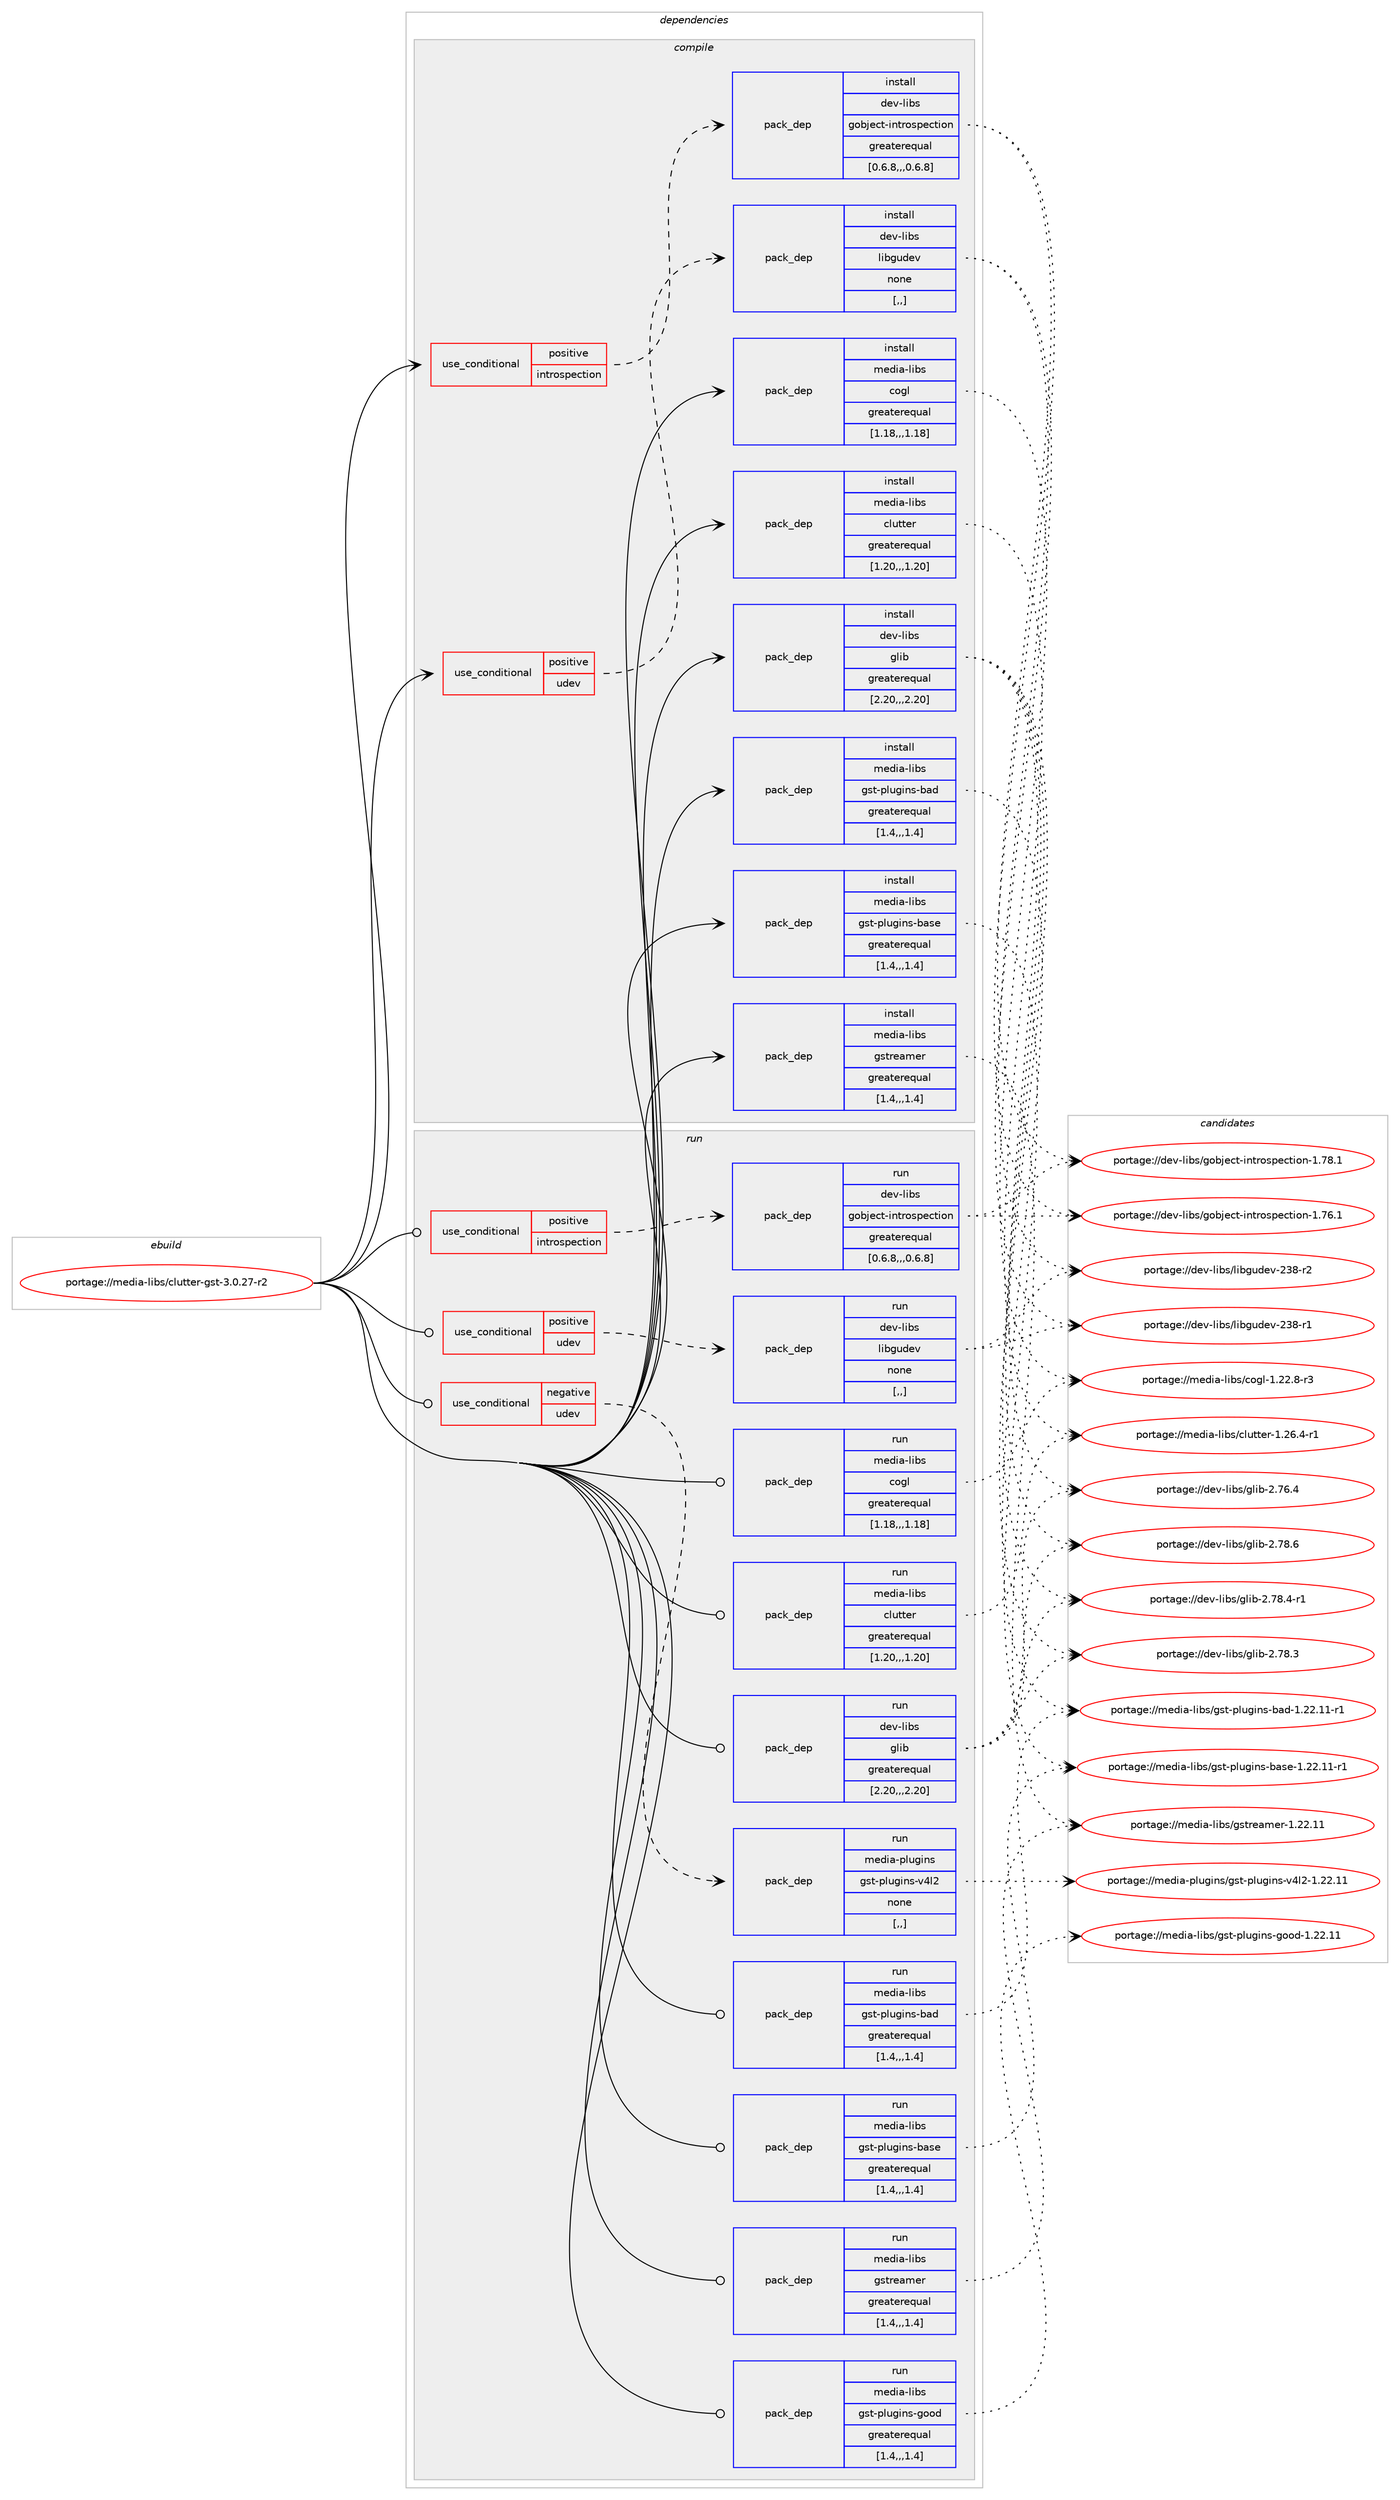 digraph prolog {

# *************
# Graph options
# *************

newrank=true;
concentrate=true;
compound=true;
graph [rankdir=LR,fontname=Helvetica,fontsize=10,ranksep=1.5];#, ranksep=2.5, nodesep=0.2];
edge  [arrowhead=vee];
node  [fontname=Helvetica,fontsize=10];

# **********
# The ebuild
# **********

subgraph cluster_leftcol {
color=gray;
rank=same;
label=<<i>ebuild</i>>;
id [label="portage://media-libs/clutter-gst-3.0.27-r2", color=red, width=4, href="../media-libs/clutter-gst-3.0.27-r2.svg"];
}

# ****************
# The dependencies
# ****************

subgraph cluster_midcol {
color=gray;
label=<<i>dependencies</i>>;
subgraph cluster_compile {
fillcolor="#eeeeee";
style=filled;
label=<<i>compile</i>>;
subgraph cond74140 {
dependency294513 [label=<<TABLE BORDER="0" CELLBORDER="1" CELLSPACING="0" CELLPADDING="4"><TR><TD ROWSPAN="3" CELLPADDING="10">use_conditional</TD></TR><TR><TD>positive</TD></TR><TR><TD>introspection</TD></TR></TABLE>>, shape=none, color=red];
subgraph pack218010 {
dependency294514 [label=<<TABLE BORDER="0" CELLBORDER="1" CELLSPACING="0" CELLPADDING="4" WIDTH="220"><TR><TD ROWSPAN="6" CELLPADDING="30">pack_dep</TD></TR><TR><TD WIDTH="110">install</TD></TR><TR><TD>dev-libs</TD></TR><TR><TD>gobject-introspection</TD></TR><TR><TD>greaterequal</TD></TR><TR><TD>[0.6.8,,,0.6.8]</TD></TR></TABLE>>, shape=none, color=blue];
}
dependency294513:e -> dependency294514:w [weight=20,style="dashed",arrowhead="vee"];
}
id:e -> dependency294513:w [weight=20,style="solid",arrowhead="vee"];
subgraph cond74141 {
dependency294515 [label=<<TABLE BORDER="0" CELLBORDER="1" CELLSPACING="0" CELLPADDING="4"><TR><TD ROWSPAN="3" CELLPADDING="10">use_conditional</TD></TR><TR><TD>positive</TD></TR><TR><TD>udev</TD></TR></TABLE>>, shape=none, color=red];
subgraph pack218011 {
dependency294516 [label=<<TABLE BORDER="0" CELLBORDER="1" CELLSPACING="0" CELLPADDING="4" WIDTH="220"><TR><TD ROWSPAN="6" CELLPADDING="30">pack_dep</TD></TR><TR><TD WIDTH="110">install</TD></TR><TR><TD>dev-libs</TD></TR><TR><TD>libgudev</TD></TR><TR><TD>none</TD></TR><TR><TD>[,,]</TD></TR></TABLE>>, shape=none, color=blue];
}
dependency294515:e -> dependency294516:w [weight=20,style="dashed",arrowhead="vee"];
}
id:e -> dependency294515:w [weight=20,style="solid",arrowhead="vee"];
subgraph pack218012 {
dependency294517 [label=<<TABLE BORDER="0" CELLBORDER="1" CELLSPACING="0" CELLPADDING="4" WIDTH="220"><TR><TD ROWSPAN="6" CELLPADDING="30">pack_dep</TD></TR><TR><TD WIDTH="110">install</TD></TR><TR><TD>dev-libs</TD></TR><TR><TD>glib</TD></TR><TR><TD>greaterequal</TD></TR><TR><TD>[2.20,,,2.20]</TD></TR></TABLE>>, shape=none, color=blue];
}
id:e -> dependency294517:w [weight=20,style="solid",arrowhead="vee"];
subgraph pack218013 {
dependency294518 [label=<<TABLE BORDER="0" CELLBORDER="1" CELLSPACING="0" CELLPADDING="4" WIDTH="220"><TR><TD ROWSPAN="6" CELLPADDING="30">pack_dep</TD></TR><TR><TD WIDTH="110">install</TD></TR><TR><TD>media-libs</TD></TR><TR><TD>clutter</TD></TR><TR><TD>greaterequal</TD></TR><TR><TD>[1.20,,,1.20]</TD></TR></TABLE>>, shape=none, color=blue];
}
id:e -> dependency294518:w [weight=20,style="solid",arrowhead="vee"];
subgraph pack218014 {
dependency294519 [label=<<TABLE BORDER="0" CELLBORDER="1" CELLSPACING="0" CELLPADDING="4" WIDTH="220"><TR><TD ROWSPAN="6" CELLPADDING="30">pack_dep</TD></TR><TR><TD WIDTH="110">install</TD></TR><TR><TD>media-libs</TD></TR><TR><TD>cogl</TD></TR><TR><TD>greaterequal</TD></TR><TR><TD>[1.18,,,1.18]</TD></TR></TABLE>>, shape=none, color=blue];
}
id:e -> dependency294519:w [weight=20,style="solid",arrowhead="vee"];
subgraph pack218015 {
dependency294520 [label=<<TABLE BORDER="0" CELLBORDER="1" CELLSPACING="0" CELLPADDING="4" WIDTH="220"><TR><TD ROWSPAN="6" CELLPADDING="30">pack_dep</TD></TR><TR><TD WIDTH="110">install</TD></TR><TR><TD>media-libs</TD></TR><TR><TD>gst-plugins-bad</TD></TR><TR><TD>greaterequal</TD></TR><TR><TD>[1.4,,,1.4]</TD></TR></TABLE>>, shape=none, color=blue];
}
id:e -> dependency294520:w [weight=20,style="solid",arrowhead="vee"];
subgraph pack218016 {
dependency294521 [label=<<TABLE BORDER="0" CELLBORDER="1" CELLSPACING="0" CELLPADDING="4" WIDTH="220"><TR><TD ROWSPAN="6" CELLPADDING="30">pack_dep</TD></TR><TR><TD WIDTH="110">install</TD></TR><TR><TD>media-libs</TD></TR><TR><TD>gst-plugins-base</TD></TR><TR><TD>greaterequal</TD></TR><TR><TD>[1.4,,,1.4]</TD></TR></TABLE>>, shape=none, color=blue];
}
id:e -> dependency294521:w [weight=20,style="solid",arrowhead="vee"];
subgraph pack218017 {
dependency294522 [label=<<TABLE BORDER="0" CELLBORDER="1" CELLSPACING="0" CELLPADDING="4" WIDTH="220"><TR><TD ROWSPAN="6" CELLPADDING="30">pack_dep</TD></TR><TR><TD WIDTH="110">install</TD></TR><TR><TD>media-libs</TD></TR><TR><TD>gstreamer</TD></TR><TR><TD>greaterequal</TD></TR><TR><TD>[1.4,,,1.4]</TD></TR></TABLE>>, shape=none, color=blue];
}
id:e -> dependency294522:w [weight=20,style="solid",arrowhead="vee"];
}
subgraph cluster_compileandrun {
fillcolor="#eeeeee";
style=filled;
label=<<i>compile and run</i>>;
}
subgraph cluster_run {
fillcolor="#eeeeee";
style=filled;
label=<<i>run</i>>;
subgraph cond74142 {
dependency294523 [label=<<TABLE BORDER="0" CELLBORDER="1" CELLSPACING="0" CELLPADDING="4"><TR><TD ROWSPAN="3" CELLPADDING="10">use_conditional</TD></TR><TR><TD>negative</TD></TR><TR><TD>udev</TD></TR></TABLE>>, shape=none, color=red];
subgraph pack218018 {
dependency294524 [label=<<TABLE BORDER="0" CELLBORDER="1" CELLSPACING="0" CELLPADDING="4" WIDTH="220"><TR><TD ROWSPAN="6" CELLPADDING="30">pack_dep</TD></TR><TR><TD WIDTH="110">run</TD></TR><TR><TD>media-plugins</TD></TR><TR><TD>gst-plugins-v4l2</TD></TR><TR><TD>none</TD></TR><TR><TD>[,,]</TD></TR></TABLE>>, shape=none, color=blue];
}
dependency294523:e -> dependency294524:w [weight=20,style="dashed",arrowhead="vee"];
}
id:e -> dependency294523:w [weight=20,style="solid",arrowhead="odot"];
subgraph cond74143 {
dependency294525 [label=<<TABLE BORDER="0" CELLBORDER="1" CELLSPACING="0" CELLPADDING="4"><TR><TD ROWSPAN="3" CELLPADDING="10">use_conditional</TD></TR><TR><TD>positive</TD></TR><TR><TD>introspection</TD></TR></TABLE>>, shape=none, color=red];
subgraph pack218019 {
dependency294526 [label=<<TABLE BORDER="0" CELLBORDER="1" CELLSPACING="0" CELLPADDING="4" WIDTH="220"><TR><TD ROWSPAN="6" CELLPADDING="30">pack_dep</TD></TR><TR><TD WIDTH="110">run</TD></TR><TR><TD>dev-libs</TD></TR><TR><TD>gobject-introspection</TD></TR><TR><TD>greaterequal</TD></TR><TR><TD>[0.6.8,,,0.6.8]</TD></TR></TABLE>>, shape=none, color=blue];
}
dependency294525:e -> dependency294526:w [weight=20,style="dashed",arrowhead="vee"];
}
id:e -> dependency294525:w [weight=20,style="solid",arrowhead="odot"];
subgraph cond74144 {
dependency294527 [label=<<TABLE BORDER="0" CELLBORDER="1" CELLSPACING="0" CELLPADDING="4"><TR><TD ROWSPAN="3" CELLPADDING="10">use_conditional</TD></TR><TR><TD>positive</TD></TR><TR><TD>udev</TD></TR></TABLE>>, shape=none, color=red];
subgraph pack218020 {
dependency294528 [label=<<TABLE BORDER="0" CELLBORDER="1" CELLSPACING="0" CELLPADDING="4" WIDTH="220"><TR><TD ROWSPAN="6" CELLPADDING="30">pack_dep</TD></TR><TR><TD WIDTH="110">run</TD></TR><TR><TD>dev-libs</TD></TR><TR><TD>libgudev</TD></TR><TR><TD>none</TD></TR><TR><TD>[,,]</TD></TR></TABLE>>, shape=none, color=blue];
}
dependency294527:e -> dependency294528:w [weight=20,style="dashed",arrowhead="vee"];
}
id:e -> dependency294527:w [weight=20,style="solid",arrowhead="odot"];
subgraph pack218021 {
dependency294529 [label=<<TABLE BORDER="0" CELLBORDER="1" CELLSPACING="0" CELLPADDING="4" WIDTH="220"><TR><TD ROWSPAN="6" CELLPADDING="30">pack_dep</TD></TR><TR><TD WIDTH="110">run</TD></TR><TR><TD>dev-libs</TD></TR><TR><TD>glib</TD></TR><TR><TD>greaterequal</TD></TR><TR><TD>[2.20,,,2.20]</TD></TR></TABLE>>, shape=none, color=blue];
}
id:e -> dependency294529:w [weight=20,style="solid",arrowhead="odot"];
subgraph pack218022 {
dependency294530 [label=<<TABLE BORDER="0" CELLBORDER="1" CELLSPACING="0" CELLPADDING="4" WIDTH="220"><TR><TD ROWSPAN="6" CELLPADDING="30">pack_dep</TD></TR><TR><TD WIDTH="110">run</TD></TR><TR><TD>media-libs</TD></TR><TR><TD>clutter</TD></TR><TR><TD>greaterequal</TD></TR><TR><TD>[1.20,,,1.20]</TD></TR></TABLE>>, shape=none, color=blue];
}
id:e -> dependency294530:w [weight=20,style="solid",arrowhead="odot"];
subgraph pack218023 {
dependency294531 [label=<<TABLE BORDER="0" CELLBORDER="1" CELLSPACING="0" CELLPADDING="4" WIDTH="220"><TR><TD ROWSPAN="6" CELLPADDING="30">pack_dep</TD></TR><TR><TD WIDTH="110">run</TD></TR><TR><TD>media-libs</TD></TR><TR><TD>cogl</TD></TR><TR><TD>greaterequal</TD></TR><TR><TD>[1.18,,,1.18]</TD></TR></TABLE>>, shape=none, color=blue];
}
id:e -> dependency294531:w [weight=20,style="solid",arrowhead="odot"];
subgraph pack218024 {
dependency294532 [label=<<TABLE BORDER="0" CELLBORDER="1" CELLSPACING="0" CELLPADDING="4" WIDTH="220"><TR><TD ROWSPAN="6" CELLPADDING="30">pack_dep</TD></TR><TR><TD WIDTH="110">run</TD></TR><TR><TD>media-libs</TD></TR><TR><TD>gst-plugins-bad</TD></TR><TR><TD>greaterequal</TD></TR><TR><TD>[1.4,,,1.4]</TD></TR></TABLE>>, shape=none, color=blue];
}
id:e -> dependency294532:w [weight=20,style="solid",arrowhead="odot"];
subgraph pack218025 {
dependency294533 [label=<<TABLE BORDER="0" CELLBORDER="1" CELLSPACING="0" CELLPADDING="4" WIDTH="220"><TR><TD ROWSPAN="6" CELLPADDING="30">pack_dep</TD></TR><TR><TD WIDTH="110">run</TD></TR><TR><TD>media-libs</TD></TR><TR><TD>gst-plugins-base</TD></TR><TR><TD>greaterequal</TD></TR><TR><TD>[1.4,,,1.4]</TD></TR></TABLE>>, shape=none, color=blue];
}
id:e -> dependency294533:w [weight=20,style="solid",arrowhead="odot"];
subgraph pack218026 {
dependency294534 [label=<<TABLE BORDER="0" CELLBORDER="1" CELLSPACING="0" CELLPADDING="4" WIDTH="220"><TR><TD ROWSPAN="6" CELLPADDING="30">pack_dep</TD></TR><TR><TD WIDTH="110">run</TD></TR><TR><TD>media-libs</TD></TR><TR><TD>gst-plugins-good</TD></TR><TR><TD>greaterequal</TD></TR><TR><TD>[1.4,,,1.4]</TD></TR></TABLE>>, shape=none, color=blue];
}
id:e -> dependency294534:w [weight=20,style="solid",arrowhead="odot"];
subgraph pack218027 {
dependency294535 [label=<<TABLE BORDER="0" CELLBORDER="1" CELLSPACING="0" CELLPADDING="4" WIDTH="220"><TR><TD ROWSPAN="6" CELLPADDING="30">pack_dep</TD></TR><TR><TD WIDTH="110">run</TD></TR><TR><TD>media-libs</TD></TR><TR><TD>gstreamer</TD></TR><TR><TD>greaterequal</TD></TR><TR><TD>[1.4,,,1.4]</TD></TR></TABLE>>, shape=none, color=blue];
}
id:e -> dependency294535:w [weight=20,style="solid",arrowhead="odot"];
}
}

# **************
# The candidates
# **************

subgraph cluster_choices {
rank=same;
color=gray;
label=<<i>candidates</i>>;

subgraph choice218010 {
color=black;
nodesep=1;
choice1001011184510810598115471031119810610199116451051101161141111151121019911610511111045494655564649 [label="portage://dev-libs/gobject-introspection-1.78.1", color=red, width=4,href="../dev-libs/gobject-introspection-1.78.1.svg"];
choice1001011184510810598115471031119810610199116451051101161141111151121019911610511111045494655544649 [label="portage://dev-libs/gobject-introspection-1.76.1", color=red, width=4,href="../dev-libs/gobject-introspection-1.76.1.svg"];
dependency294514:e -> choice1001011184510810598115471031119810610199116451051101161141111151121019911610511111045494655564649:w [style=dotted,weight="100"];
dependency294514:e -> choice1001011184510810598115471031119810610199116451051101161141111151121019911610511111045494655544649:w [style=dotted,weight="100"];
}
subgraph choice218011 {
color=black;
nodesep=1;
choice10010111845108105981154710810598103117100101118455051564511450 [label="portage://dev-libs/libgudev-238-r2", color=red, width=4,href="../dev-libs/libgudev-238-r2.svg"];
choice10010111845108105981154710810598103117100101118455051564511449 [label="portage://dev-libs/libgudev-238-r1", color=red, width=4,href="../dev-libs/libgudev-238-r1.svg"];
dependency294516:e -> choice10010111845108105981154710810598103117100101118455051564511450:w [style=dotted,weight="100"];
dependency294516:e -> choice10010111845108105981154710810598103117100101118455051564511449:w [style=dotted,weight="100"];
}
subgraph choice218012 {
color=black;
nodesep=1;
choice1001011184510810598115471031081059845504655564654 [label="portage://dev-libs/glib-2.78.6", color=red, width=4,href="../dev-libs/glib-2.78.6.svg"];
choice10010111845108105981154710310810598455046555646524511449 [label="portage://dev-libs/glib-2.78.4-r1", color=red, width=4,href="../dev-libs/glib-2.78.4-r1.svg"];
choice1001011184510810598115471031081059845504655564651 [label="portage://dev-libs/glib-2.78.3", color=red, width=4,href="../dev-libs/glib-2.78.3.svg"];
choice1001011184510810598115471031081059845504655544652 [label="portage://dev-libs/glib-2.76.4", color=red, width=4,href="../dev-libs/glib-2.76.4.svg"];
dependency294517:e -> choice1001011184510810598115471031081059845504655564654:w [style=dotted,weight="100"];
dependency294517:e -> choice10010111845108105981154710310810598455046555646524511449:w [style=dotted,weight="100"];
dependency294517:e -> choice1001011184510810598115471031081059845504655564651:w [style=dotted,weight="100"];
dependency294517:e -> choice1001011184510810598115471031081059845504655544652:w [style=dotted,weight="100"];
}
subgraph choice218013 {
color=black;
nodesep=1;
choice1091011001059745108105981154799108117116116101114454946505446524511449 [label="portage://media-libs/clutter-1.26.4-r1", color=red, width=4,href="../media-libs/clutter-1.26.4-r1.svg"];
dependency294518:e -> choice1091011001059745108105981154799108117116116101114454946505446524511449:w [style=dotted,weight="100"];
}
subgraph choice218014 {
color=black;
nodesep=1;
choice1091011001059745108105981154799111103108454946505046564511451 [label="portage://media-libs/cogl-1.22.8-r3", color=red, width=4,href="../media-libs/cogl-1.22.8-r3.svg"];
dependency294519:e -> choice1091011001059745108105981154799111103108454946505046564511451:w [style=dotted,weight="100"];
}
subgraph choice218015 {
color=black;
nodesep=1;
choice109101100105974510810598115471031151164511210811710310511011545989710045494650504649494511449 [label="portage://media-libs/gst-plugins-bad-1.22.11-r1", color=red, width=4,href="../media-libs/gst-plugins-bad-1.22.11-r1.svg"];
dependency294520:e -> choice109101100105974510810598115471031151164511210811710310511011545989710045494650504649494511449:w [style=dotted,weight="100"];
}
subgraph choice218016 {
color=black;
nodesep=1;
choice109101100105974510810598115471031151164511210811710310511011545989711510145494650504649494511449 [label="portage://media-libs/gst-plugins-base-1.22.11-r1", color=red, width=4,href="../media-libs/gst-plugins-base-1.22.11-r1.svg"];
dependency294521:e -> choice109101100105974510810598115471031151164511210811710310511011545989711510145494650504649494511449:w [style=dotted,weight="100"];
}
subgraph choice218017 {
color=black;
nodesep=1;
choice10910110010597451081059811547103115116114101971091011144549465050464949 [label="portage://media-libs/gstreamer-1.22.11", color=red, width=4,href="../media-libs/gstreamer-1.22.11.svg"];
dependency294522:e -> choice10910110010597451081059811547103115116114101971091011144549465050464949:w [style=dotted,weight="100"];
}
subgraph choice218018 {
color=black;
nodesep=1;
choice109101100105974511210811710310511011547103115116451121081171031051101154511852108504549465050464949 [label="portage://media-plugins/gst-plugins-v4l2-1.22.11", color=red, width=4,href="../media-plugins/gst-plugins-v4l2-1.22.11.svg"];
dependency294524:e -> choice109101100105974511210811710310511011547103115116451121081171031051101154511852108504549465050464949:w [style=dotted,weight="100"];
}
subgraph choice218019 {
color=black;
nodesep=1;
choice1001011184510810598115471031119810610199116451051101161141111151121019911610511111045494655564649 [label="portage://dev-libs/gobject-introspection-1.78.1", color=red, width=4,href="../dev-libs/gobject-introspection-1.78.1.svg"];
choice1001011184510810598115471031119810610199116451051101161141111151121019911610511111045494655544649 [label="portage://dev-libs/gobject-introspection-1.76.1", color=red, width=4,href="../dev-libs/gobject-introspection-1.76.1.svg"];
dependency294526:e -> choice1001011184510810598115471031119810610199116451051101161141111151121019911610511111045494655564649:w [style=dotted,weight="100"];
dependency294526:e -> choice1001011184510810598115471031119810610199116451051101161141111151121019911610511111045494655544649:w [style=dotted,weight="100"];
}
subgraph choice218020 {
color=black;
nodesep=1;
choice10010111845108105981154710810598103117100101118455051564511450 [label="portage://dev-libs/libgudev-238-r2", color=red, width=4,href="../dev-libs/libgudev-238-r2.svg"];
choice10010111845108105981154710810598103117100101118455051564511449 [label="portage://dev-libs/libgudev-238-r1", color=red, width=4,href="../dev-libs/libgudev-238-r1.svg"];
dependency294528:e -> choice10010111845108105981154710810598103117100101118455051564511450:w [style=dotted,weight="100"];
dependency294528:e -> choice10010111845108105981154710810598103117100101118455051564511449:w [style=dotted,weight="100"];
}
subgraph choice218021 {
color=black;
nodesep=1;
choice1001011184510810598115471031081059845504655564654 [label="portage://dev-libs/glib-2.78.6", color=red, width=4,href="../dev-libs/glib-2.78.6.svg"];
choice10010111845108105981154710310810598455046555646524511449 [label="portage://dev-libs/glib-2.78.4-r1", color=red, width=4,href="../dev-libs/glib-2.78.4-r1.svg"];
choice1001011184510810598115471031081059845504655564651 [label="portage://dev-libs/glib-2.78.3", color=red, width=4,href="../dev-libs/glib-2.78.3.svg"];
choice1001011184510810598115471031081059845504655544652 [label="portage://dev-libs/glib-2.76.4", color=red, width=4,href="../dev-libs/glib-2.76.4.svg"];
dependency294529:e -> choice1001011184510810598115471031081059845504655564654:w [style=dotted,weight="100"];
dependency294529:e -> choice10010111845108105981154710310810598455046555646524511449:w [style=dotted,weight="100"];
dependency294529:e -> choice1001011184510810598115471031081059845504655564651:w [style=dotted,weight="100"];
dependency294529:e -> choice1001011184510810598115471031081059845504655544652:w [style=dotted,weight="100"];
}
subgraph choice218022 {
color=black;
nodesep=1;
choice1091011001059745108105981154799108117116116101114454946505446524511449 [label="portage://media-libs/clutter-1.26.4-r1", color=red, width=4,href="../media-libs/clutter-1.26.4-r1.svg"];
dependency294530:e -> choice1091011001059745108105981154799108117116116101114454946505446524511449:w [style=dotted,weight="100"];
}
subgraph choice218023 {
color=black;
nodesep=1;
choice1091011001059745108105981154799111103108454946505046564511451 [label="portage://media-libs/cogl-1.22.8-r3", color=red, width=4,href="../media-libs/cogl-1.22.8-r3.svg"];
dependency294531:e -> choice1091011001059745108105981154799111103108454946505046564511451:w [style=dotted,weight="100"];
}
subgraph choice218024 {
color=black;
nodesep=1;
choice109101100105974510810598115471031151164511210811710310511011545989710045494650504649494511449 [label="portage://media-libs/gst-plugins-bad-1.22.11-r1", color=red, width=4,href="../media-libs/gst-plugins-bad-1.22.11-r1.svg"];
dependency294532:e -> choice109101100105974510810598115471031151164511210811710310511011545989710045494650504649494511449:w [style=dotted,weight="100"];
}
subgraph choice218025 {
color=black;
nodesep=1;
choice109101100105974510810598115471031151164511210811710310511011545989711510145494650504649494511449 [label="portage://media-libs/gst-plugins-base-1.22.11-r1", color=red, width=4,href="../media-libs/gst-plugins-base-1.22.11-r1.svg"];
dependency294533:e -> choice109101100105974510810598115471031151164511210811710310511011545989711510145494650504649494511449:w [style=dotted,weight="100"];
}
subgraph choice218026 {
color=black;
nodesep=1;
choice1091011001059745108105981154710311511645112108117103105110115451031111111004549465050464949 [label="portage://media-libs/gst-plugins-good-1.22.11", color=red, width=4,href="../media-libs/gst-plugins-good-1.22.11.svg"];
dependency294534:e -> choice1091011001059745108105981154710311511645112108117103105110115451031111111004549465050464949:w [style=dotted,weight="100"];
}
subgraph choice218027 {
color=black;
nodesep=1;
choice10910110010597451081059811547103115116114101971091011144549465050464949 [label="portage://media-libs/gstreamer-1.22.11", color=red, width=4,href="../media-libs/gstreamer-1.22.11.svg"];
dependency294535:e -> choice10910110010597451081059811547103115116114101971091011144549465050464949:w [style=dotted,weight="100"];
}
}

}
